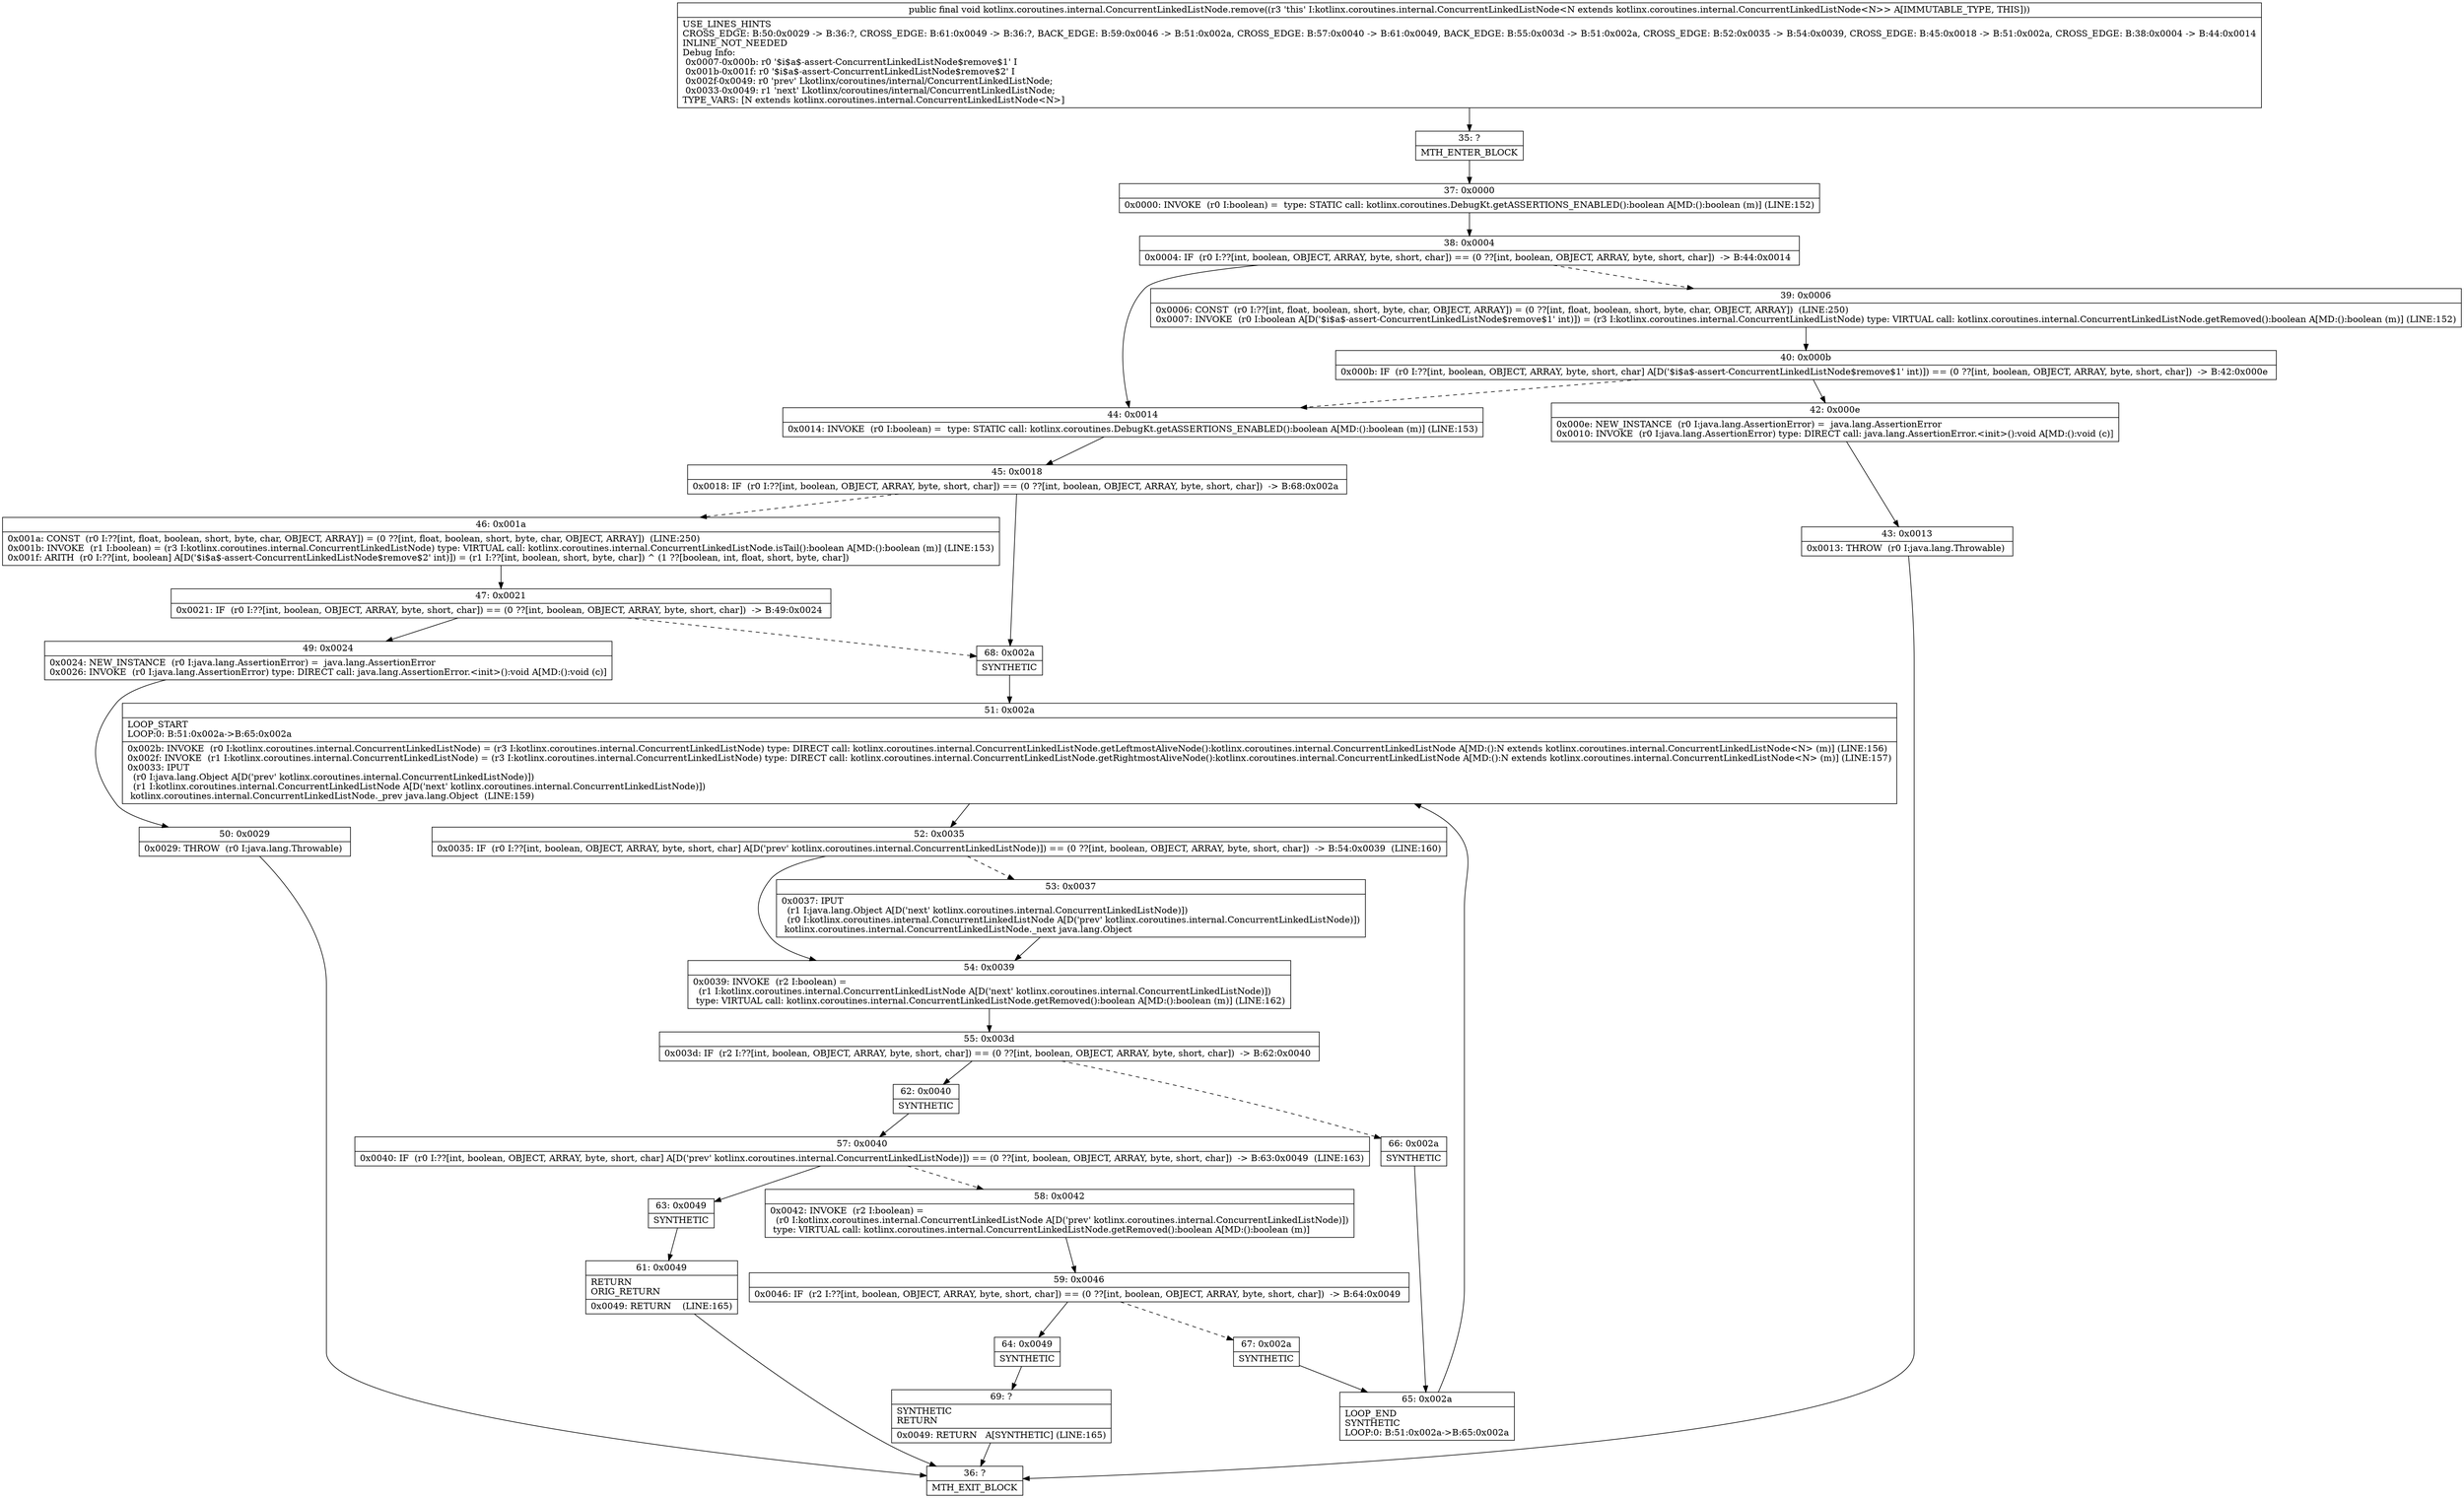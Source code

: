 digraph "CFG forkotlinx.coroutines.internal.ConcurrentLinkedListNode.remove()V" {
Node_35 [shape=record,label="{35\:\ ?|MTH_ENTER_BLOCK\l}"];
Node_37 [shape=record,label="{37\:\ 0x0000|0x0000: INVOKE  (r0 I:boolean) =  type: STATIC call: kotlinx.coroutines.DebugKt.getASSERTIONS_ENABLED():boolean A[MD:():boolean (m)] (LINE:152)\l}"];
Node_38 [shape=record,label="{38\:\ 0x0004|0x0004: IF  (r0 I:??[int, boolean, OBJECT, ARRAY, byte, short, char]) == (0 ??[int, boolean, OBJECT, ARRAY, byte, short, char])  \-\> B:44:0x0014 \l}"];
Node_39 [shape=record,label="{39\:\ 0x0006|0x0006: CONST  (r0 I:??[int, float, boolean, short, byte, char, OBJECT, ARRAY]) = (0 ??[int, float, boolean, short, byte, char, OBJECT, ARRAY])  (LINE:250)\l0x0007: INVOKE  (r0 I:boolean A[D('$i$a$\-assert\-ConcurrentLinkedListNode$remove$1' int)]) = (r3 I:kotlinx.coroutines.internal.ConcurrentLinkedListNode) type: VIRTUAL call: kotlinx.coroutines.internal.ConcurrentLinkedListNode.getRemoved():boolean A[MD:():boolean (m)] (LINE:152)\l}"];
Node_40 [shape=record,label="{40\:\ 0x000b|0x000b: IF  (r0 I:??[int, boolean, OBJECT, ARRAY, byte, short, char] A[D('$i$a$\-assert\-ConcurrentLinkedListNode$remove$1' int)]) == (0 ??[int, boolean, OBJECT, ARRAY, byte, short, char])  \-\> B:42:0x000e \l}"];
Node_42 [shape=record,label="{42\:\ 0x000e|0x000e: NEW_INSTANCE  (r0 I:java.lang.AssertionError) =  java.lang.AssertionError \l0x0010: INVOKE  (r0 I:java.lang.AssertionError) type: DIRECT call: java.lang.AssertionError.\<init\>():void A[MD:():void (c)]\l}"];
Node_43 [shape=record,label="{43\:\ 0x0013|0x0013: THROW  (r0 I:java.lang.Throwable) \l}"];
Node_36 [shape=record,label="{36\:\ ?|MTH_EXIT_BLOCK\l}"];
Node_44 [shape=record,label="{44\:\ 0x0014|0x0014: INVOKE  (r0 I:boolean) =  type: STATIC call: kotlinx.coroutines.DebugKt.getASSERTIONS_ENABLED():boolean A[MD:():boolean (m)] (LINE:153)\l}"];
Node_45 [shape=record,label="{45\:\ 0x0018|0x0018: IF  (r0 I:??[int, boolean, OBJECT, ARRAY, byte, short, char]) == (0 ??[int, boolean, OBJECT, ARRAY, byte, short, char])  \-\> B:68:0x002a \l}"];
Node_46 [shape=record,label="{46\:\ 0x001a|0x001a: CONST  (r0 I:??[int, float, boolean, short, byte, char, OBJECT, ARRAY]) = (0 ??[int, float, boolean, short, byte, char, OBJECT, ARRAY])  (LINE:250)\l0x001b: INVOKE  (r1 I:boolean) = (r3 I:kotlinx.coroutines.internal.ConcurrentLinkedListNode) type: VIRTUAL call: kotlinx.coroutines.internal.ConcurrentLinkedListNode.isTail():boolean A[MD:():boolean (m)] (LINE:153)\l0x001f: ARITH  (r0 I:??[int, boolean] A[D('$i$a$\-assert\-ConcurrentLinkedListNode$remove$2' int)]) = (r1 I:??[int, boolean, short, byte, char]) ^ (1 ??[boolean, int, float, short, byte, char]) \l}"];
Node_47 [shape=record,label="{47\:\ 0x0021|0x0021: IF  (r0 I:??[int, boolean, OBJECT, ARRAY, byte, short, char]) == (0 ??[int, boolean, OBJECT, ARRAY, byte, short, char])  \-\> B:49:0x0024 \l}"];
Node_49 [shape=record,label="{49\:\ 0x0024|0x0024: NEW_INSTANCE  (r0 I:java.lang.AssertionError) =  java.lang.AssertionError \l0x0026: INVOKE  (r0 I:java.lang.AssertionError) type: DIRECT call: java.lang.AssertionError.\<init\>():void A[MD:():void (c)]\l}"];
Node_50 [shape=record,label="{50\:\ 0x0029|0x0029: THROW  (r0 I:java.lang.Throwable) \l}"];
Node_68 [shape=record,label="{68\:\ 0x002a|SYNTHETIC\l}"];
Node_51 [shape=record,label="{51\:\ 0x002a|LOOP_START\lLOOP:0: B:51:0x002a\-\>B:65:0x002a\l|0x002b: INVOKE  (r0 I:kotlinx.coroutines.internal.ConcurrentLinkedListNode) = (r3 I:kotlinx.coroutines.internal.ConcurrentLinkedListNode) type: DIRECT call: kotlinx.coroutines.internal.ConcurrentLinkedListNode.getLeftmostAliveNode():kotlinx.coroutines.internal.ConcurrentLinkedListNode A[MD:():N extends kotlinx.coroutines.internal.ConcurrentLinkedListNode\<N\> (m)] (LINE:156)\l0x002f: INVOKE  (r1 I:kotlinx.coroutines.internal.ConcurrentLinkedListNode) = (r3 I:kotlinx.coroutines.internal.ConcurrentLinkedListNode) type: DIRECT call: kotlinx.coroutines.internal.ConcurrentLinkedListNode.getRightmostAliveNode():kotlinx.coroutines.internal.ConcurrentLinkedListNode A[MD:():N extends kotlinx.coroutines.internal.ConcurrentLinkedListNode\<N\> (m)] (LINE:157)\l0x0033: IPUT  \l  (r0 I:java.lang.Object A[D('prev' kotlinx.coroutines.internal.ConcurrentLinkedListNode)])\l  (r1 I:kotlinx.coroutines.internal.ConcurrentLinkedListNode A[D('next' kotlinx.coroutines.internal.ConcurrentLinkedListNode)])\l kotlinx.coroutines.internal.ConcurrentLinkedListNode._prev java.lang.Object  (LINE:159)\l}"];
Node_52 [shape=record,label="{52\:\ 0x0035|0x0035: IF  (r0 I:??[int, boolean, OBJECT, ARRAY, byte, short, char] A[D('prev' kotlinx.coroutines.internal.ConcurrentLinkedListNode)]) == (0 ??[int, boolean, OBJECT, ARRAY, byte, short, char])  \-\> B:54:0x0039  (LINE:160)\l}"];
Node_53 [shape=record,label="{53\:\ 0x0037|0x0037: IPUT  \l  (r1 I:java.lang.Object A[D('next' kotlinx.coroutines.internal.ConcurrentLinkedListNode)])\l  (r0 I:kotlinx.coroutines.internal.ConcurrentLinkedListNode A[D('prev' kotlinx.coroutines.internal.ConcurrentLinkedListNode)])\l kotlinx.coroutines.internal.ConcurrentLinkedListNode._next java.lang.Object \l}"];
Node_54 [shape=record,label="{54\:\ 0x0039|0x0039: INVOKE  (r2 I:boolean) = \l  (r1 I:kotlinx.coroutines.internal.ConcurrentLinkedListNode A[D('next' kotlinx.coroutines.internal.ConcurrentLinkedListNode)])\l type: VIRTUAL call: kotlinx.coroutines.internal.ConcurrentLinkedListNode.getRemoved():boolean A[MD:():boolean (m)] (LINE:162)\l}"];
Node_55 [shape=record,label="{55\:\ 0x003d|0x003d: IF  (r2 I:??[int, boolean, OBJECT, ARRAY, byte, short, char]) == (0 ??[int, boolean, OBJECT, ARRAY, byte, short, char])  \-\> B:62:0x0040 \l}"];
Node_62 [shape=record,label="{62\:\ 0x0040|SYNTHETIC\l}"];
Node_57 [shape=record,label="{57\:\ 0x0040|0x0040: IF  (r0 I:??[int, boolean, OBJECT, ARRAY, byte, short, char] A[D('prev' kotlinx.coroutines.internal.ConcurrentLinkedListNode)]) == (0 ??[int, boolean, OBJECT, ARRAY, byte, short, char])  \-\> B:63:0x0049  (LINE:163)\l}"];
Node_58 [shape=record,label="{58\:\ 0x0042|0x0042: INVOKE  (r2 I:boolean) = \l  (r0 I:kotlinx.coroutines.internal.ConcurrentLinkedListNode A[D('prev' kotlinx.coroutines.internal.ConcurrentLinkedListNode)])\l type: VIRTUAL call: kotlinx.coroutines.internal.ConcurrentLinkedListNode.getRemoved():boolean A[MD:():boolean (m)]\l}"];
Node_59 [shape=record,label="{59\:\ 0x0046|0x0046: IF  (r2 I:??[int, boolean, OBJECT, ARRAY, byte, short, char]) == (0 ??[int, boolean, OBJECT, ARRAY, byte, short, char])  \-\> B:64:0x0049 \l}"];
Node_64 [shape=record,label="{64\:\ 0x0049|SYNTHETIC\l}"];
Node_69 [shape=record,label="{69\:\ ?|SYNTHETIC\lRETURN\l|0x0049: RETURN   A[SYNTHETIC] (LINE:165)\l}"];
Node_67 [shape=record,label="{67\:\ 0x002a|SYNTHETIC\l}"];
Node_65 [shape=record,label="{65\:\ 0x002a|LOOP_END\lSYNTHETIC\lLOOP:0: B:51:0x002a\-\>B:65:0x002a\l}"];
Node_63 [shape=record,label="{63\:\ 0x0049|SYNTHETIC\l}"];
Node_61 [shape=record,label="{61\:\ 0x0049|RETURN\lORIG_RETURN\l|0x0049: RETURN    (LINE:165)\l}"];
Node_66 [shape=record,label="{66\:\ 0x002a|SYNTHETIC\l}"];
MethodNode[shape=record,label="{public final void kotlinx.coroutines.internal.ConcurrentLinkedListNode.remove((r3 'this' I:kotlinx.coroutines.internal.ConcurrentLinkedListNode\<N extends kotlinx.coroutines.internal.ConcurrentLinkedListNode\<N\>\> A[IMMUTABLE_TYPE, THIS]))  | USE_LINES_HINTS\lCROSS_EDGE: B:50:0x0029 \-\> B:36:?, CROSS_EDGE: B:61:0x0049 \-\> B:36:?, BACK_EDGE: B:59:0x0046 \-\> B:51:0x002a, CROSS_EDGE: B:57:0x0040 \-\> B:61:0x0049, BACK_EDGE: B:55:0x003d \-\> B:51:0x002a, CROSS_EDGE: B:52:0x0035 \-\> B:54:0x0039, CROSS_EDGE: B:45:0x0018 \-\> B:51:0x002a, CROSS_EDGE: B:38:0x0004 \-\> B:44:0x0014\lINLINE_NOT_NEEDED\lDebug Info:\l  0x0007\-0x000b: r0 '$i$a$\-assert\-ConcurrentLinkedListNode$remove$1' I\l  0x001b\-0x001f: r0 '$i$a$\-assert\-ConcurrentLinkedListNode$remove$2' I\l  0x002f\-0x0049: r0 'prev' Lkotlinx\/coroutines\/internal\/ConcurrentLinkedListNode;\l  0x0033\-0x0049: r1 'next' Lkotlinx\/coroutines\/internal\/ConcurrentLinkedListNode;\lTYPE_VARS: [N extends kotlinx.coroutines.internal.ConcurrentLinkedListNode\<N\>]\l}"];
MethodNode -> Node_35;Node_35 -> Node_37;
Node_37 -> Node_38;
Node_38 -> Node_39[style=dashed];
Node_38 -> Node_44;
Node_39 -> Node_40;
Node_40 -> Node_42;
Node_40 -> Node_44[style=dashed];
Node_42 -> Node_43;
Node_43 -> Node_36;
Node_44 -> Node_45;
Node_45 -> Node_46[style=dashed];
Node_45 -> Node_68;
Node_46 -> Node_47;
Node_47 -> Node_49;
Node_47 -> Node_68[style=dashed];
Node_49 -> Node_50;
Node_50 -> Node_36;
Node_68 -> Node_51;
Node_51 -> Node_52;
Node_52 -> Node_53[style=dashed];
Node_52 -> Node_54;
Node_53 -> Node_54;
Node_54 -> Node_55;
Node_55 -> Node_62;
Node_55 -> Node_66[style=dashed];
Node_62 -> Node_57;
Node_57 -> Node_58[style=dashed];
Node_57 -> Node_63;
Node_58 -> Node_59;
Node_59 -> Node_64;
Node_59 -> Node_67[style=dashed];
Node_64 -> Node_69;
Node_69 -> Node_36;
Node_67 -> Node_65;
Node_65 -> Node_51;
Node_63 -> Node_61;
Node_61 -> Node_36;
Node_66 -> Node_65;
}

